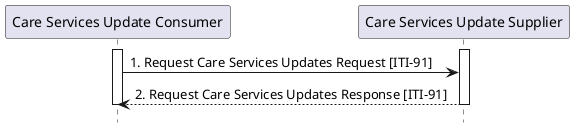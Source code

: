@startuml
hide footbox
participant "Care Services Update Consumer" as Client
participant "Care Services Update Supplier" as Server
activate Client
activate Server
Client -> Server : 1. Request Care Services Updates Request [ITI-91]
Server --> Client : 2. Request Care Services Updates Response [ITI-91]
deactivate Client
deactivate Server
@enduml